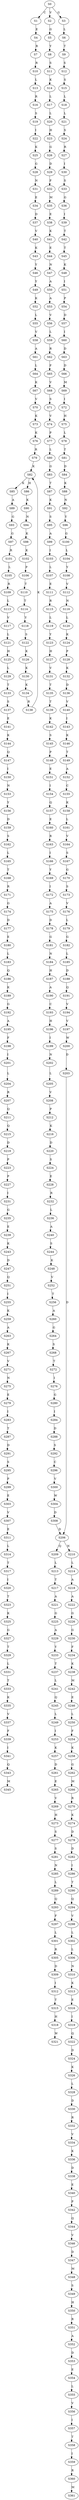 strict digraph  {
	S0 -> S1 [ label = C ];
	S0 -> S2 [ label = V ];
	S0 -> S3 [ label = G ];
	S1 -> S4 [ label = E ];
	S2 -> S5 [ label = G ];
	S3 -> S6 [ label = L ];
	S4 -> S7 [ label = R ];
	S5 -> S8 [ label = Y ];
	S6 -> S9 [ label = T ];
	S7 -> S10 [ label = R ];
	S8 -> S11 [ label = S ];
	S9 -> S12 [ label = S ];
	S10 -> S13 [ label = L ];
	S11 -> S14 [ label = K ];
	S12 -> S15 [ label = S ];
	S13 -> S16 [ label = R ];
	S14 -> S17 [ label = L ];
	S15 -> S18 [ label = L ];
	S16 -> S19 [ label = S ];
	S17 -> S20 [ label = L ];
	S18 -> S21 [ label = L ];
	S19 -> S22 [ label = I ];
	S20 -> S23 [ label = H ];
	S21 -> S24 [ label = S ];
	S22 -> S25 [ label = K ];
	S23 -> S26 [ label = G ];
	S24 -> S27 [ label = R ];
	S25 -> S28 [ label = G ];
	S26 -> S29 [ label = D ];
	S27 -> S30 [ label = I ];
	S28 -> S31 [ label = N ];
	S29 -> S32 [ label = F ];
	S30 -> S33 [ label = S ];
	S31 -> S34 [ label = E ];
	S32 -> S35 [ label = M ];
	S33 -> S36 [ label = G ];
	S34 -> S37 [ label = D ];
	S35 -> S38 [ label = E ];
	S36 -> S39 [ label = I ];
	S37 -> S40 [ label = V ];
	S38 -> S41 [ label = K ];
	S39 -> S42 [ label = T ];
	S40 -> S43 [ label = K ];
	S41 -> S44 [ label = E ];
	S42 -> S45 [ label = T ];
	S43 -> S46 [ label = Y ];
	S44 -> S47 [ label = N ];
	S45 -> S48 [ label = K ];
	S46 -> S49 [ label = Y ];
	S47 -> S50 [ label = A ];
	S48 -> S51 [ label = I ];
	S49 -> S52 [ label = K ];
	S50 -> S53 [ label = A ];
	S51 -> S54 [ label = P ];
	S52 -> S55 [ label = L ];
	S53 -> S56 [ label = V ];
	S54 -> S57 [ label = D ];
	S55 -> S58 [ label = V ];
	S56 -> S59 [ label = L ];
	S57 -> S60 [ label = I ];
	S58 -> S61 [ label = A ];
	S59 -> S62 [ label = R ];
	S60 -> S63 [ label = D ];
	S61 -> S64 [ label = L ];
	S62 -> S65 [ label = F ];
	S63 -> S66 [ label = D ];
	S64 -> S67 [ label = K ];
	S65 -> S68 [ label = V ];
	S66 -> S69 [ label = M ];
	S67 -> S70 [ label = V ];
	S68 -> S71 [ label = S ];
	S69 -> S72 [ label = I ];
	S70 -> S73 [ label = K ];
	S71 -> S74 [ label = V ];
	S72 -> S75 [ label = H ];
	S73 -> S76 [ label = K ];
	S74 -> S77 [ label = P ];
	S75 -> S78 [ label = L ];
	S76 -> S79 [ label = R ];
	S77 -> S80 [ label = L ];
	S78 -> S81 [ label = T ];
	S79 -> S82 [ label = K ];
	S80 -> S83 [ label = G ];
	S81 -> S84 [ label = D ];
	S82 -> S85 [ label = K ];
	S82 -> S86 [ label = H ];
	S83 -> S87 [ label = T ];
	S84 -> S88 [ label = K ];
	S85 -> S89 [ label = A ];
	S86 -> S90 [ label = K ];
	S87 -> S91 [ label = K ];
	S88 -> S92 [ label = N ];
	S89 -> S93 [ label = G ];
	S90 -> S94 [ label = N ];
	S91 -> S95 [ label = S ];
	S92 -> S96 [ label = Y ];
	S93 -> S97 [ label = G ];
	S94 -> S98 [ label = K ];
	S95 -> S99 [ label = A ];
	S96 -> S100 [ label = G ];
	S97 -> S101 [ label = R ];
	S98 -> S102 [ label = K ];
	S99 -> S103 [ label = I ];
	S100 -> S104 [ label = L ];
	S101 -> S105 [ label = L ];
	S102 -> S106 [ label = P ];
	S103 -> S107 [ label = L ];
	S104 -> S108 [ label = Y ];
	S105 -> S109 [ label = R ];
	S106 -> S110 [ label = T ];
	S107 -> S111 [ label = E ];
	S108 -> S112 [ label = V ];
	S109 -> S113 [ label = L ];
	S110 -> S114 [ label = T ];
	S111 -> S115 [ label = R ];
	S112 -> S116 [ label = N ];
	S113 -> S117 [ label = V ];
	S114 -> S118 [ label = Y ];
	S115 -> S119 [ label = L ];
	S116 -> S120 [ label = L ];
	S117 -> S121 [ label = L ];
	S118 -> S122 [ label = S ];
	S119 -> S123 [ label = Y ];
	S120 -> S124 [ label = K ];
	S121 -> S125 [ label = H ];
	S122 -> S126 [ label = K ];
	S123 -> S127 [ label = H ];
	S124 -> S128 [ label = P ];
	S125 -> S129 [ label = L ];
	S126 -> S130 [ label = K ];
	S127 -> S131 [ label = V ];
	S128 -> S132 [ label = K ];
	S129 -> S133 [ label = T ];
	S130 -> S134 [ label = K ];
	S131 -> S135 [ label = T ];
	S132 -> S136 [ label = D ];
	S133 -> S137 [ label = S ];
	S134 -> S138 [ label = R ];
	S135 -> S139 [ label = T ];
	S136 -> S140 [ label = V ];
	S137 -> S141 [ label = E ];
	S138 -> S82 [ label = K ];
	S139 -> S142 [ label = K ];
	S140 -> S143 [ label = I ];
	S141 -> S144 [ label = K ];
	S142 -> S145 [ label = S ];
	S143 -> S146 [ label = K ];
	S144 -> S147 [ label = Q ];
	S145 -> S148 [ label = P ];
	S146 -> S149 [ label = T ];
	S147 -> S150 [ label = I ];
	S148 -> S151 [ label = E ];
	S149 -> S152 [ label = A ];
	S150 -> S153 [ label = N ];
	S151 -> S154 [ label = I ];
	S152 -> S155 [ label = C ];
	S153 -> S156 [ label = Y ];
	S154 -> S157 [ label = Q ];
	S155 -> S158 [ label = K ];
	S156 -> S159 [ label = D ];
	S157 -> S160 [ label = E ];
	S158 -> S161 [ label = L ];
	S159 -> S162 [ label = S ];
	S160 -> S163 [ label = R ];
	S161 -> S164 [ label = V ];
	S162 -> S165 [ label = L ];
	S163 -> S166 [ label = I ];
	S164 -> S167 [ label = S ];
	S165 -> S168 [ label = T ];
	S166 -> S169 [ label = Y ];
	S167 -> S170 [ label = G ];
	S168 -> S171 [ label = R ];
	S169 -> S172 [ label = I ];
	S170 -> S173 [ label = S ];
	S171 -> S174 [ label = G ];
	S172 -> S175 [ label = A ];
	S173 -> S176 [ label = V ];
	S174 -> S177 [ label = D ];
	S175 -> S178 [ label = D ];
	S176 -> S179 [ label = L ];
	S177 -> S180 [ label = E ];
	S178 -> S181 [ label = G ];
	S179 -> S182 [ label = G ];
	S180 -> S183 [ label = L ];
	S181 -> S184 [ label = N ];
	S182 -> S185 [ label = L ];
	S183 -> S186 [ label = Q ];
	S184 -> S187 [ label = H ];
	S185 -> S188 [ label = D ];
	S186 -> S189 [ label = K ];
	S187 -> S190 [ label = A ];
	S188 -> S191 [ label = Q ];
	S189 -> S192 [ label = G ];
	S190 -> S193 [ label = C ];
	S191 -> S194 [ label = V ];
	S192 -> S195 [ label = A ];
	S193 -> S196 [ label = H ];
	S194 -> S197 [ label = V ];
	S195 -> S198 [ label = F ];
	S196 -> S199 [ label = I ];
	S197 -> S200 [ label = W ];
	S198 -> S201 [ label = I ];
	S199 -> S202 [ label = N ];
	S200 -> S203 [ label = D ];
	S201 -> S204 [ label = L ];
	S202 -> S205 [ label = L ];
	S203 -> S206 [ label = D ];
	S204 -> S207 [ label = R ];
	S205 -> S208 [ label = V ];
	S206 -> S209 [ label = Q ];
	S206 -> S210 [ label = N ];
	S207 -> S211 [ label = Q ];
	S208 -> S212 [ label = P ];
	S209 -> S213 [ label = L ];
	S210 -> S214 [ label = L ];
	S211 -> S215 [ label = Q ];
	S212 -> S216 [ label = K ];
	S213 -> S217 [ label = T ];
	S214 -> S218 [ label = A ];
	S215 -> S219 [ label = D ];
	S216 -> S220 [ label = D ];
	S217 -> S221 [ label = A ];
	S218 -> S222 [ label = A ];
	S219 -> S223 [ label = P ];
	S220 -> S224 [ label = S ];
	S221 -> S225 [ label = G ];
	S222 -> S226 [ label = G ];
	S223 -> S227 [ label = P ];
	S224 -> S228 [ label = E ];
	S225 -> S229 [ label = A ];
	S226 -> S230 [ label = G ];
	S227 -> S231 [ label = I ];
	S228 -> S232 [ label = R ];
	S229 -> S233 [ label = Y ];
	S230 -> S234 [ label = F ];
	S231 -> S235 [ label = G ];
	S232 -> S236 [ label = L ];
	S233 -> S237 [ label = T ];
	S234 -> S238 [ label = K ];
	S235 -> S239 [ label = E ];
	S236 -> S240 [ label = A ];
	S237 -> S241 [ label = L ];
	S238 -> S242 [ label = M ];
	S239 -> S243 [ label = K ];
	S240 -> S244 [ label = S ];
	S241 -> S245 [ label = Q ];
	S242 -> S246 [ label = E ];
	S243 -> S247 [ label = D ];
	S244 -> S248 [ label = K ];
	S245 -> S249 [ label = L ];
	S246 -> S250 [ label = L ];
	S247 -> S251 [ label = Q ];
	S248 -> S252 [ label = V ];
	S249 -> S253 [ label = I ];
	S250 -> S254 [ label = F ];
	S251 -> S255 [ label = I ];
	S252 -> S256 [ label = T ];
	S253 -> S257 [ label = K ];
	S254 -> S258 [ label = K ];
	S255 -> S259 [ label = K ];
	S256 -> S260 [ label = A ];
	S257 -> S261 [ label = D ];
	S258 -> S262 [ label = G ];
	S259 -> S263 [ label = A ];
	S260 -> S264 [ label = G ];
	S261 -> S265 [ label = E ];
	S262 -> S266 [ label = M ];
	S263 -> S267 [ label = K ];
	S264 -> S268 [ label = S ];
	S265 -> S269 [ label = V ];
	S266 -> S270 [ label = R ];
	S267 -> S271 [ label = V ];
	S268 -> S272 [ label = T ];
	S269 -> S273 [ label = H ];
	S270 -> S274 [ label = K ];
	S271 -> S275 [ label = N ];
	S272 -> S276 [ label = I ];
	S273 -> S277 [ label = S ];
	S274 -> S278 [ label = D ];
	S275 -> S279 [ label = E ];
	S276 -> S280 [ label = G ];
	S277 -> S281 [ label = S ];
	S278 -> S282 [ label = D ];
	S279 -> S283 [ label = I ];
	S280 -> S284 [ label = I ];
	S281 -> S285 [ label = N ];
	S282 -> S286 [ label = I ];
	S283 -> S287 [ label = T ];
	S284 -> S288 [ label = D ];
	S285 -> S289 [ label = L ];
	S286 -> S290 [ label = T ];
	S287 -> S291 [ label = D ];
	S288 -> S292 [ label = S ];
	S289 -> S293 [ label = Q ];
	S290 -> S294 [ label = Q ];
	S291 -> S295 [ label = S ];
	S292 -> S296 [ label = C ];
	S293 -> S297 [ label = F ];
	S294 -> S298 [ label = V ];
	S295 -> S299 [ label = P ];
	S296 -> S300 [ label = V ];
	S297 -> S301 [ label = L ];
	S298 -> S302 [ label = L ];
	S299 -> S303 [ label = E ];
	S300 -> S304 [ label = W ];
	S301 -> S305 [ label = R ];
	S302 -> S306 [ label = L ];
	S303 -> S307 [ label = V ];
	S304 -> S308 [ label = D ];
	S305 -> S309 [ label = D ];
	S306 -> S310 [ label = N ];
	S307 -> S311 [ label = E ];
	S308 -> S206 [ label = D ];
	S309 -> S312 [ label = I ];
	S310 -> S313 [ label = K ];
	S311 -> S314 [ label = L ];
	S312 -> S315 [ label = T ];
	S313 -> S316 [ label = E ];
	S314 -> S317 [ label = T ];
	S315 -> S318 [ label = H ];
	S316 -> S319 [ label = I ];
	S317 -> S320 [ label = I ];
	S318 -> S321 [ label = W ];
	S319 -> S322 [ label = Q ];
	S320 -> S323 [ label = T ];
	S322 -> S324 [ label = D ];
	S323 -> S325 [ label = K ];
	S324 -> S326 [ label = K ];
	S325 -> S327 [ label = G ];
	S326 -> S328 [ label = L ];
	S327 -> S329 [ label = T ];
	S328 -> S330 [ label = D ];
	S329 -> S331 [ label = L ];
	S330 -> S332 [ label = R ];
	S331 -> S333 [ label = T ];
	S332 -> S334 [ label = V ];
	S333 -> S335 [ label = K ];
	S334 -> S336 [ label = K ];
	S335 -> S337 [ label = V ];
	S336 -> S338 [ label = D ];
	S337 -> S339 [ label = F ];
	S338 -> S340 [ label = E ];
	S339 -> S341 [ label = I ];
	S340 -> S342 [ label = P ];
	S341 -> S343 [ label = Q ];
	S342 -> S344 [ label = Q ];
	S343 -> S345 [ label = M ];
	S344 -> S346 [ label = V ];
	S346 -> S347 [ label = D ];
	S347 -> S348 [ label = M ];
	S348 -> S349 [ label = S ];
	S349 -> S350 [ label = H ];
	S350 -> S351 [ label = R ];
	S351 -> S352 [ label = A ];
	S352 -> S353 [ label = D ];
	S353 -> S354 [ label = E ];
	S354 -> S355 [ label = L ];
	S355 -> S356 [ label = V ];
	S356 -> S357 [ label = I ];
	S357 -> S358 [ label = T ];
	S358 -> S359 [ label = I ];
	S359 -> S360 [ label = R ];
	S360 -> S361 [ label = M ];
}

